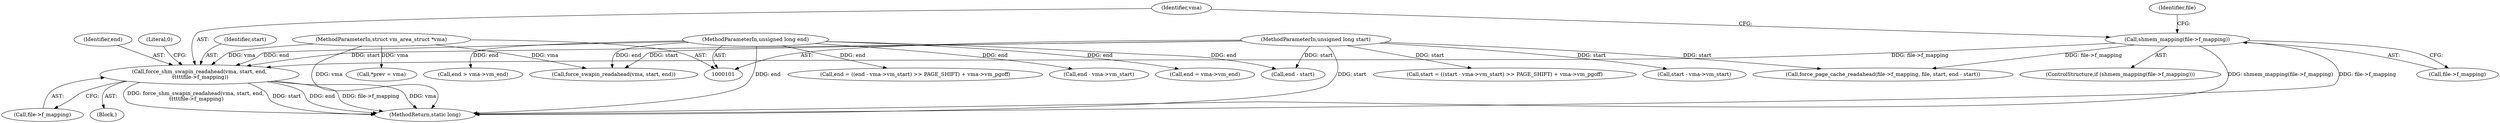 digraph "0_linux_6ea8d958a2c95a1d514015d4e29ba21a8c0a1a91@API" {
"1000133" [label="(Call,force_shm_swapin_readahead(vma, start, end,\n \t\t\t\t\tfile->f_mapping))"];
"1000102" [label="(MethodParameterIn,struct vm_area_struct *vma)"];
"1000104" [label="(MethodParameterIn,unsigned long start)"];
"1000105" [label="(MethodParameterIn,unsigned long end)"];
"1000128" [label="(Call,shmem_mapping(file->f_mapping))"];
"1000133" [label="(Call,force_shm_swapin_readahead(vma, start, end,\n \t\t\t\t\tfile->f_mapping))"];
"1000173" [label="(Call,end = ((end - vma->vm_start) >> PAGE_SHIFT) + vma->vm_pgoff)"];
"1000177" [label="(Call,end - vma->vm_start)"];
"1000192" [label="(Call,end - start)"];
"1000137" [label="(Call,file->f_mapping)"];
"1000128" [label="(Call,shmem_mapping(file->f_mapping))"];
"1000168" [label="(Call,end = vma->vm_end)"];
"1000141" [label="(Literal,0)"];
"1000186" [label="(Call,force_page_cache_readahead(file->f_mapping, file, start, end - start))"];
"1000134" [label="(Identifier,vma)"];
"1000105" [label="(MethodParameterIn,unsigned long end)"];
"1000129" [label="(Call,file->f_mapping)"];
"1000145" [label="(Identifier,file)"];
"1000127" [label="(ControlStructure,if (shmem_mapping(file->f_mapping)))"];
"1000197" [label="(MethodReturn,static long)"];
"1000135" [label="(Identifier,start)"];
"1000121" [label="(Call,force_swapin_readahead(vma, start, end))"];
"1000102" [label="(MethodParameterIn,struct vm_area_struct *vma)"];
"1000113" [label="(Call,*prev = vma)"];
"1000149" [label="(Call,start = ((start - vma->vm_start) >> PAGE_SHIFT) + vma->vm_pgoff)"];
"1000153" [label="(Call,start - vma->vm_start)"];
"1000163" [label="(Call,end > vma->vm_end)"];
"1000132" [label="(Block,)"];
"1000104" [label="(MethodParameterIn,unsigned long start)"];
"1000136" [label="(Identifier,end)"];
"1000133" -> "1000132"  [label="AST: "];
"1000133" -> "1000137"  [label="CFG: "];
"1000134" -> "1000133"  [label="AST: "];
"1000135" -> "1000133"  [label="AST: "];
"1000136" -> "1000133"  [label="AST: "];
"1000137" -> "1000133"  [label="AST: "];
"1000141" -> "1000133"  [label="CFG: "];
"1000133" -> "1000197"  [label="DDG: vma"];
"1000133" -> "1000197"  [label="DDG: force_shm_swapin_readahead(vma, start, end,\n \t\t\t\t\tfile->f_mapping)"];
"1000133" -> "1000197"  [label="DDG: start"];
"1000133" -> "1000197"  [label="DDG: end"];
"1000133" -> "1000197"  [label="DDG: file->f_mapping"];
"1000102" -> "1000133"  [label="DDG: vma"];
"1000104" -> "1000133"  [label="DDG: start"];
"1000105" -> "1000133"  [label="DDG: end"];
"1000128" -> "1000133"  [label="DDG: file->f_mapping"];
"1000102" -> "1000101"  [label="AST: "];
"1000102" -> "1000197"  [label="DDG: vma"];
"1000102" -> "1000113"  [label="DDG: vma"];
"1000102" -> "1000121"  [label="DDG: vma"];
"1000104" -> "1000101"  [label="AST: "];
"1000104" -> "1000197"  [label="DDG: start"];
"1000104" -> "1000121"  [label="DDG: start"];
"1000104" -> "1000149"  [label="DDG: start"];
"1000104" -> "1000153"  [label="DDG: start"];
"1000104" -> "1000186"  [label="DDG: start"];
"1000104" -> "1000192"  [label="DDG: start"];
"1000105" -> "1000101"  [label="AST: "];
"1000105" -> "1000197"  [label="DDG: end"];
"1000105" -> "1000121"  [label="DDG: end"];
"1000105" -> "1000163"  [label="DDG: end"];
"1000105" -> "1000168"  [label="DDG: end"];
"1000105" -> "1000173"  [label="DDG: end"];
"1000105" -> "1000177"  [label="DDG: end"];
"1000105" -> "1000192"  [label="DDG: end"];
"1000128" -> "1000127"  [label="AST: "];
"1000128" -> "1000129"  [label="CFG: "];
"1000129" -> "1000128"  [label="AST: "];
"1000134" -> "1000128"  [label="CFG: "];
"1000145" -> "1000128"  [label="CFG: "];
"1000128" -> "1000197"  [label="DDG: shmem_mapping(file->f_mapping)"];
"1000128" -> "1000197"  [label="DDG: file->f_mapping"];
"1000128" -> "1000186"  [label="DDG: file->f_mapping"];
}
